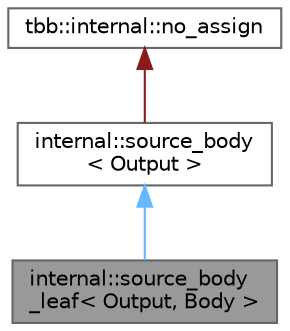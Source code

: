 digraph "internal::source_body_leaf&lt; Output, Body &gt;"
{
 // LATEX_PDF_SIZE
  bgcolor="transparent";
  edge [fontname=Helvetica,fontsize=10,labelfontname=Helvetica,labelfontsize=10];
  node [fontname=Helvetica,fontsize=10,shape=box,height=0.2,width=0.4];
  Node1 [id="Node000001",label="internal::source_body\l_leaf\< Output, Body \>",height=0.2,width=0.4,color="gray40", fillcolor="grey60", style="filled", fontcolor="black",tooltip="The leaf for source_body"];
  Node2 -> Node1 [id="edge3_Node000001_Node000002",dir="back",color="steelblue1",style="solid",tooltip=" "];
  Node2 [id="Node000002",label="internal::source_body\l\< Output \>",height=0.2,width=0.4,color="gray40", fillcolor="white", style="filled",URL="$classinternal_1_1source__body.html",tooltip=" "];
  Node3 -> Node2 [id="edge4_Node000002_Node000003",dir="back",color="firebrick4",style="solid",tooltip=" "];
  Node3 [id="Node000003",label="tbb::internal::no_assign",height=0.2,width=0.4,color="gray40", fillcolor="white", style="filled",tooltip=" "];
}
